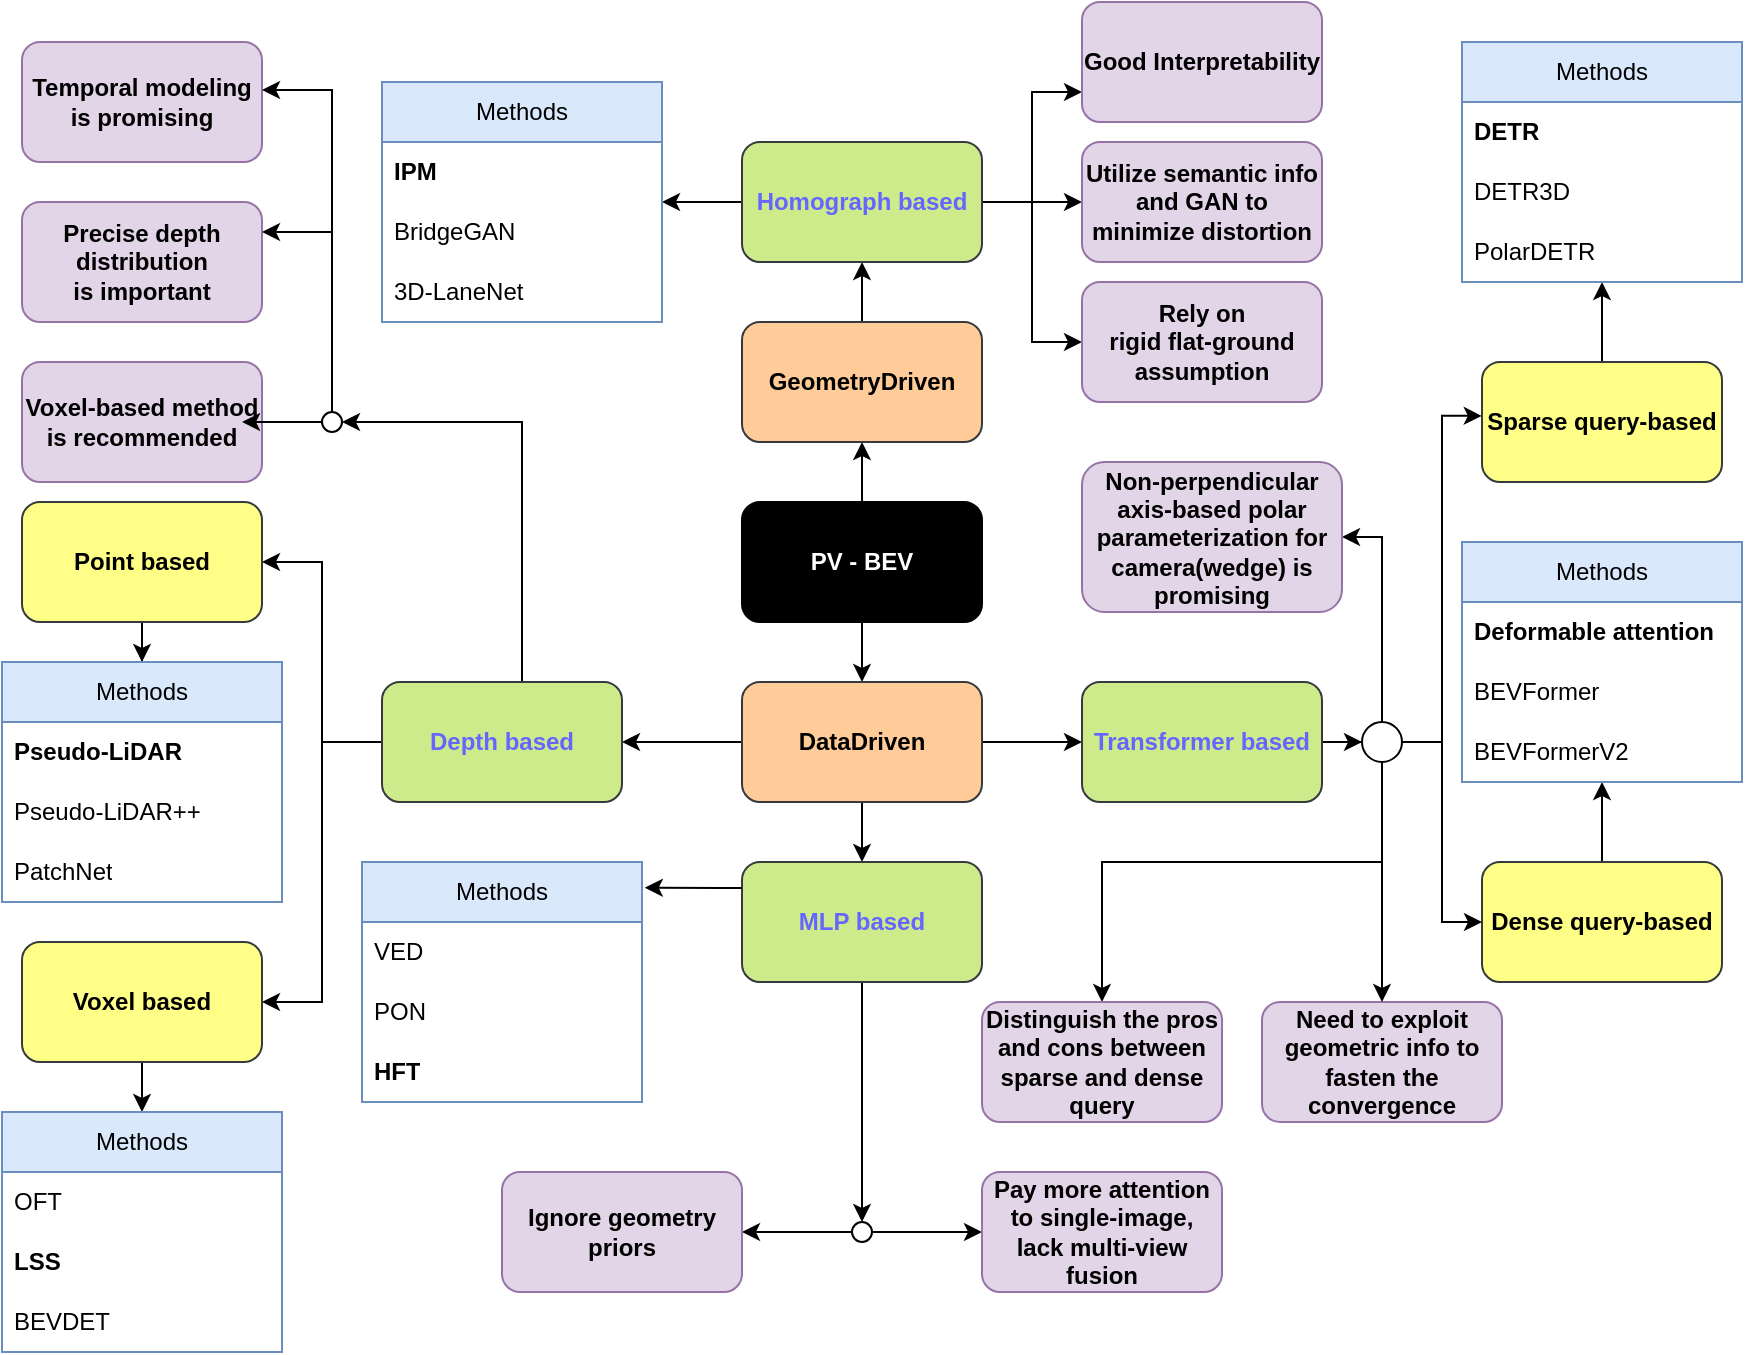 <mxfile version="24.7.5">
  <diagram name="第 1 页" id="2QriNIWdTIV_ohWtYcBS">
    <mxGraphModel dx="2336" dy="2057" grid="1" gridSize="10" guides="0" tooltips="1" connect="1" arrows="1" fold="1" page="1" pageScale="1" pageWidth="827" pageHeight="1169" math="1" shadow="0">
      <root>
        <mxCell id="0" />
        <mxCell id="1" parent="0" />
        <mxCell id="j473QakYxw4qAwJ6yS87-1" value="" style="edgeStyle=orthogonalEdgeStyle;rounded=0;orthogonalLoop=1;jettySize=auto;html=1;" parent="1" source="-4fo9mhIofs1G9srcdRc-1" target="-4fo9mhIofs1G9srcdRc-4" edge="1">
          <mxGeometry relative="1" as="geometry" />
        </mxCell>
        <mxCell id="j473QakYxw4qAwJ6yS87-3" value="" style="edgeStyle=orthogonalEdgeStyle;rounded=0;orthogonalLoop=1;jettySize=auto;html=1;" parent="1" source="-4fo9mhIofs1G9srcdRc-1" target="-4fo9mhIofs1G9srcdRc-5" edge="1">
          <mxGeometry relative="1" as="geometry" />
        </mxCell>
        <mxCell id="-4fo9mhIofs1G9srcdRc-1" value="&lt;b&gt;PV - BEV&lt;/b&gt;" style="rounded=1;whiteSpace=wrap;html=1;labelBackgroundColor=none;fillColor=#000000;fontColor=#FFFFFF;" parent="1" vertex="1">
          <mxGeometry x="310" y="220" width="120" height="60" as="geometry" />
        </mxCell>
        <mxCell id="j473QakYxw4qAwJ6yS87-2" value="" style="edgeStyle=orthogonalEdgeStyle;rounded=0;orthogonalLoop=1;jettySize=auto;html=1;" parent="1" source="-4fo9mhIofs1G9srcdRc-4" target="-4fo9mhIofs1G9srcdRc-6" edge="1">
          <mxGeometry relative="1" as="geometry" />
        </mxCell>
        <mxCell id="-4fo9mhIofs1G9srcdRc-4" value="&lt;b&gt;GeometryDriven&lt;/b&gt;" style="rounded=1;whiteSpace=wrap;html=1;labelBackgroundColor=none;fillColor=#ffcc99;strokeColor=#36393d;" parent="1" vertex="1">
          <mxGeometry x="310" y="130" width="120" height="60" as="geometry" />
        </mxCell>
        <mxCell id="j473QakYxw4qAwJ6yS87-18" style="edgeStyle=orthogonalEdgeStyle;rounded=0;orthogonalLoop=1;jettySize=auto;html=1;entryX=1;entryY=0.5;entryDx=0;entryDy=0;" parent="1" source="-4fo9mhIofs1G9srcdRc-5" target="j473QakYxw4qAwJ6yS87-4" edge="1">
          <mxGeometry relative="1" as="geometry" />
        </mxCell>
        <mxCell id="j473QakYxw4qAwJ6yS87-19" value="" style="edgeStyle=orthogonalEdgeStyle;rounded=0;orthogonalLoop=1;jettySize=auto;html=1;" parent="1" source="-4fo9mhIofs1G9srcdRc-5" target="j473QakYxw4qAwJ6yS87-5" edge="1">
          <mxGeometry relative="1" as="geometry" />
        </mxCell>
        <mxCell id="j473QakYxw4qAwJ6yS87-20" value="" style="edgeStyle=orthogonalEdgeStyle;rounded=0;orthogonalLoop=1;jettySize=auto;html=1;" parent="1" source="-4fo9mhIofs1G9srcdRc-5" target="j473QakYxw4qAwJ6yS87-6" edge="1">
          <mxGeometry relative="1" as="geometry" />
        </mxCell>
        <mxCell id="-4fo9mhIofs1G9srcdRc-5" value="&lt;b&gt;DataDriven&lt;/b&gt;" style="rounded=1;whiteSpace=wrap;html=1;labelBackgroundColor=none;fillColor=#ffcc99;strokeColor=#36393d;" parent="1" vertex="1">
          <mxGeometry x="310" y="310" width="120" height="60" as="geometry" />
        </mxCell>
        <mxCell id="j473QakYxw4qAwJ6yS87-12" style="edgeStyle=orthogonalEdgeStyle;rounded=0;orthogonalLoop=1;jettySize=auto;html=1;exitX=0;exitY=0.5;exitDx=0;exitDy=0;entryX=1;entryY=0.5;entryDx=0;entryDy=0;" parent="1" source="-4fo9mhIofs1G9srcdRc-6" target="j473QakYxw4qAwJ6yS87-8" edge="1">
          <mxGeometry relative="1" as="geometry" />
        </mxCell>
        <mxCell id="j473QakYxw4qAwJ6yS87-14" style="edgeStyle=orthogonalEdgeStyle;rounded=0;orthogonalLoop=1;jettySize=auto;html=1;entryX=0;entryY=0.75;entryDx=0;entryDy=0;" parent="1" source="-4fo9mhIofs1G9srcdRc-6" target="j473QakYxw4qAwJ6yS87-7" edge="1">
          <mxGeometry relative="1" as="geometry" />
        </mxCell>
        <mxCell id="j473QakYxw4qAwJ6yS87-15" style="edgeStyle=orthogonalEdgeStyle;rounded=0;orthogonalLoop=1;jettySize=auto;html=1;entryX=0;entryY=0.5;entryDx=0;entryDy=0;" parent="1" source="-4fo9mhIofs1G9srcdRc-6" target="j473QakYxw4qAwJ6yS87-13" edge="1">
          <mxGeometry relative="1" as="geometry" />
        </mxCell>
        <mxCell id="j473QakYxw4qAwJ6yS87-17" style="edgeStyle=orthogonalEdgeStyle;rounded=0;orthogonalLoop=1;jettySize=auto;html=1;entryX=0;entryY=0.5;entryDx=0;entryDy=0;" parent="1" source="-4fo9mhIofs1G9srcdRc-6" target="j473QakYxw4qAwJ6yS87-16" edge="1">
          <mxGeometry relative="1" as="geometry" />
        </mxCell>
        <mxCell id="-4fo9mhIofs1G9srcdRc-6" value="&lt;b&gt;&lt;font color=&quot;#6666ff&quot;&gt;Homograph based&lt;/font&gt;&lt;/b&gt;" style="rounded=1;whiteSpace=wrap;html=1;labelBackgroundColor=none;fillColor=#cdeb8b;strokeColor=#36393d;" parent="1" vertex="1">
          <mxGeometry x="310" y="40" width="120" height="60" as="geometry" />
        </mxCell>
        <mxCell id="j473QakYxw4qAwJ6yS87-28" style="edgeStyle=orthogonalEdgeStyle;rounded=0;orthogonalLoop=1;jettySize=auto;html=1;entryX=1;entryY=0.5;entryDx=0;entryDy=0;" parent="1" source="j473QakYxw4qAwJ6yS87-4" target="j473QakYxw4qAwJ6yS87-21" edge="1">
          <mxGeometry relative="1" as="geometry" />
        </mxCell>
        <mxCell id="j473QakYxw4qAwJ6yS87-29" style="edgeStyle=orthogonalEdgeStyle;rounded=0;orthogonalLoop=1;jettySize=auto;html=1;entryX=1;entryY=0.5;entryDx=0;entryDy=0;" parent="1" source="j473QakYxw4qAwJ6yS87-4" target="j473QakYxw4qAwJ6yS87-22" edge="1">
          <mxGeometry relative="1" as="geometry" />
        </mxCell>
        <mxCell id="OT7sX72vFW2Zn3wRpI4K-15" style="edgeStyle=orthogonalEdgeStyle;rounded=0;orthogonalLoop=1;jettySize=auto;html=1;entryX=1;entryY=0.5;entryDx=0;entryDy=0;" edge="1" parent="1" source="j473QakYxw4qAwJ6yS87-4" target="OT7sX72vFW2Zn3wRpI4K-14">
          <mxGeometry relative="1" as="geometry">
            <Array as="points">
              <mxPoint x="200" y="180" />
            </Array>
          </mxGeometry>
        </mxCell>
        <mxCell id="j473QakYxw4qAwJ6yS87-4" value="&lt;b&gt;&lt;font color=&quot;#6666ff&quot;&gt;Depth based&lt;/font&gt;&lt;/b&gt;" style="rounded=1;whiteSpace=wrap;html=1;labelBackgroundColor=none;fillColor=#cdeb8b;strokeColor=#36393d;" parent="1" vertex="1">
          <mxGeometry x="130" y="310" width="120" height="60" as="geometry" />
        </mxCell>
        <mxCell id="OT7sX72vFW2Zn3wRpI4K-27" style="edgeStyle=orthogonalEdgeStyle;rounded=0;orthogonalLoop=1;jettySize=auto;html=1;entryX=0.5;entryY=0;entryDx=0;entryDy=0;" edge="1" parent="1" source="j473QakYxw4qAwJ6yS87-5" target="OT7sX72vFW2Zn3wRpI4K-26">
          <mxGeometry relative="1" as="geometry" />
        </mxCell>
        <mxCell id="j473QakYxw4qAwJ6yS87-5" value="&lt;b&gt;&lt;font color=&quot;#6666ff&quot;&gt;MLP based&lt;/font&gt;&lt;/b&gt;" style="rounded=1;whiteSpace=wrap;html=1;labelBackgroundColor=none;fillColor=#cdeb8b;strokeColor=#36393d;" parent="1" vertex="1">
          <mxGeometry x="310" y="400" width="120" height="60" as="geometry" />
        </mxCell>
        <mxCell id="OT7sX72vFW2Zn3wRpI4K-62" style="edgeStyle=orthogonalEdgeStyle;rounded=0;orthogonalLoop=1;jettySize=auto;html=1;" edge="1" parent="1" source="j473QakYxw4qAwJ6yS87-6" target="OT7sX72vFW2Zn3wRpI4K-60">
          <mxGeometry relative="1" as="geometry" />
        </mxCell>
        <mxCell id="j473QakYxw4qAwJ6yS87-6" value="&lt;b&gt;&lt;font color=&quot;#6666ff&quot;&gt;Transformer based&lt;/font&gt;&lt;/b&gt;" style="rounded=1;whiteSpace=wrap;html=1;labelBackgroundColor=none;fillColor=#cdeb8b;strokeColor=#36393d;" parent="1" vertex="1">
          <mxGeometry x="480" y="310" width="120" height="60" as="geometry" />
        </mxCell>
        <mxCell id="j473QakYxw4qAwJ6yS87-7" value="&lt;b&gt;Good Interpretability&lt;/b&gt;" style="rounded=1;whiteSpace=wrap;html=1;labelBackgroundColor=none;fillColor=#e1d5e7;strokeColor=#9673a6;" parent="1" vertex="1">
          <mxGeometry x="480" y="-30" width="120" height="60" as="geometry" />
        </mxCell>
        <mxCell id="j473QakYxw4qAwJ6yS87-8" value="Methods" style="swimlane;fontStyle=0;childLayout=stackLayout;horizontal=1;startSize=30;horizontalStack=0;resizeParent=1;resizeParentMax=0;resizeLast=0;collapsible=1;marginBottom=0;whiteSpace=wrap;html=1;fillColor=#dae8fc;strokeColor=#6c8ebf;" parent="1" vertex="1">
          <mxGeometry x="130" y="10" width="140" height="120" as="geometry" />
        </mxCell>
        <mxCell id="j473QakYxw4qAwJ6yS87-9" value="IPM" style="text;strokeColor=none;fillColor=none;align=left;verticalAlign=middle;spacingLeft=4;spacingRight=4;overflow=hidden;points=[[0,0.5],[1,0.5]];portConstraint=eastwest;rotatable=0;whiteSpace=wrap;html=1;fontStyle=1" parent="j473QakYxw4qAwJ6yS87-8" vertex="1">
          <mxGeometry y="30" width="140" height="30" as="geometry" />
        </mxCell>
        <mxCell id="j473QakYxw4qAwJ6yS87-10" value="BridgeGAN" style="text;strokeColor=none;fillColor=none;align=left;verticalAlign=middle;spacingLeft=4;spacingRight=4;overflow=hidden;points=[[0,0.5],[1,0.5]];portConstraint=eastwest;rotatable=0;whiteSpace=wrap;html=1;" parent="j473QakYxw4qAwJ6yS87-8" vertex="1">
          <mxGeometry y="60" width="140" height="30" as="geometry" />
        </mxCell>
        <mxCell id="j473QakYxw4qAwJ6yS87-11" value="3D-LaneNet" style="text;strokeColor=none;fillColor=none;align=left;verticalAlign=middle;spacingLeft=4;spacingRight=4;overflow=hidden;points=[[0,0.5],[1,0.5]];portConstraint=eastwest;rotatable=0;whiteSpace=wrap;html=1;" parent="j473QakYxw4qAwJ6yS87-8" vertex="1">
          <mxGeometry y="90" width="140" height="30" as="geometry" />
        </mxCell>
        <mxCell id="j473QakYxw4qAwJ6yS87-13" value="&lt;b&gt;Rely on &lt;br&gt;rigid flat-ground&lt;br&gt;assumption&lt;/b&gt;" style="rounded=1;whiteSpace=wrap;html=1;labelBackgroundColor=none;fillColor=#e1d5e7;strokeColor=#9673a6;" parent="1" vertex="1">
          <mxGeometry x="480" y="110" width="120" height="60" as="geometry" />
        </mxCell>
        <mxCell id="j473QakYxw4qAwJ6yS87-16" value="&lt;b&gt;Utilize semantic info and GAN to minimize distortion&lt;/b&gt;" style="rounded=1;whiteSpace=wrap;html=1;labelBackgroundColor=none;fillColor=#e1d5e7;strokeColor=#9673a6;" parent="1" vertex="1">
          <mxGeometry x="480" y="40" width="120" height="60" as="geometry" />
        </mxCell>
        <mxCell id="OT7sX72vFW2Zn3wRpI4K-74" style="edgeStyle=orthogonalEdgeStyle;rounded=0;orthogonalLoop=1;jettySize=auto;html=1;entryX=0.5;entryY=0;entryDx=0;entryDy=0;" edge="1" parent="1" source="j473QakYxw4qAwJ6yS87-21" target="j473QakYxw4qAwJ6yS87-23">
          <mxGeometry relative="1" as="geometry" />
        </mxCell>
        <mxCell id="j473QakYxw4qAwJ6yS87-21" value="Point based" style="rounded=1;whiteSpace=wrap;html=1;fillColor=#ffff88;strokeColor=#36393d;fontStyle=1" parent="1" vertex="1">
          <mxGeometry x="-50" y="220" width="120" height="60" as="geometry" />
        </mxCell>
        <mxCell id="OT7sX72vFW2Zn3wRpI4K-72" style="edgeStyle=orthogonalEdgeStyle;rounded=0;orthogonalLoop=1;jettySize=auto;html=1;entryX=0.5;entryY=0;entryDx=0;entryDy=0;" edge="1" parent="1" source="j473QakYxw4qAwJ6yS87-22" target="OT7sX72vFW2Zn3wRpI4K-3">
          <mxGeometry relative="1" as="geometry" />
        </mxCell>
        <mxCell id="j473QakYxw4qAwJ6yS87-22" value="Voxel based" style="rounded=1;whiteSpace=wrap;html=1;fillColor=#ffff88;strokeColor=#36393d;fontStyle=1" parent="1" vertex="1">
          <mxGeometry x="-50" y="440" width="120" height="60" as="geometry" />
        </mxCell>
        <mxCell id="j473QakYxw4qAwJ6yS87-23" value="Methods" style="swimlane;fontStyle=0;childLayout=stackLayout;horizontal=1;startSize=30;horizontalStack=0;resizeParent=1;resizeParentMax=0;resizeLast=0;collapsible=1;marginBottom=0;whiteSpace=wrap;html=1;fillColor=#dae8fc;strokeColor=#6c8ebf;" parent="1" vertex="1">
          <mxGeometry x="-60" y="300" width="140" height="120" as="geometry" />
        </mxCell>
        <mxCell id="j473QakYxw4qAwJ6yS87-24" value="Pseudo-LiDAR" style="text;strokeColor=none;fillColor=none;align=left;verticalAlign=middle;spacingLeft=4;spacingRight=4;overflow=hidden;points=[[0,0.5],[1,0.5]];portConstraint=eastwest;rotatable=0;whiteSpace=wrap;html=1;fontStyle=1" parent="j473QakYxw4qAwJ6yS87-23" vertex="1">
          <mxGeometry y="30" width="140" height="30" as="geometry" />
        </mxCell>
        <mxCell id="j473QakYxw4qAwJ6yS87-25" value="Pseudo-LiDAR++" style="text;strokeColor=none;fillColor=none;align=left;verticalAlign=middle;spacingLeft=4;spacingRight=4;overflow=hidden;points=[[0,0.5],[1,0.5]];portConstraint=eastwest;rotatable=0;whiteSpace=wrap;html=1;" parent="j473QakYxw4qAwJ6yS87-23" vertex="1">
          <mxGeometry y="60" width="140" height="30" as="geometry" />
        </mxCell>
        <mxCell id="j473QakYxw4qAwJ6yS87-26" value="PatchNet" style="text;strokeColor=none;fillColor=none;align=left;verticalAlign=middle;spacingLeft=4;spacingRight=4;overflow=hidden;points=[[0,0.5],[1,0.5]];portConstraint=eastwest;rotatable=0;whiteSpace=wrap;html=1;" parent="j473QakYxw4qAwJ6yS87-23" vertex="1">
          <mxGeometry y="90" width="140" height="30" as="geometry" />
        </mxCell>
        <mxCell id="OT7sX72vFW2Zn3wRpI4K-3" value="Methods" style="swimlane;fontStyle=0;childLayout=stackLayout;horizontal=1;startSize=30;horizontalStack=0;resizeParent=1;resizeParentMax=0;resizeLast=0;collapsible=1;marginBottom=0;whiteSpace=wrap;html=1;fillColor=#dae8fc;strokeColor=#6c8ebf;" vertex="1" parent="1">
          <mxGeometry x="-60" y="525" width="140" height="120" as="geometry" />
        </mxCell>
        <mxCell id="OT7sX72vFW2Zn3wRpI4K-4" value="OFT" style="text;strokeColor=none;fillColor=none;align=left;verticalAlign=middle;spacingLeft=4;spacingRight=4;overflow=hidden;points=[[0,0.5],[1,0.5]];portConstraint=eastwest;rotatable=0;whiteSpace=wrap;html=1;fontStyle=0" vertex="1" parent="OT7sX72vFW2Zn3wRpI4K-3">
          <mxGeometry y="30" width="140" height="30" as="geometry" />
        </mxCell>
        <mxCell id="OT7sX72vFW2Zn3wRpI4K-5" value="LSS" style="text;strokeColor=none;fillColor=none;align=left;verticalAlign=middle;spacingLeft=4;spacingRight=4;overflow=hidden;points=[[0,0.5],[1,0.5]];portConstraint=eastwest;rotatable=0;whiteSpace=wrap;html=1;fontStyle=1" vertex="1" parent="OT7sX72vFW2Zn3wRpI4K-3">
          <mxGeometry y="60" width="140" height="30" as="geometry" />
        </mxCell>
        <mxCell id="OT7sX72vFW2Zn3wRpI4K-6" value="BEVDET" style="text;strokeColor=none;fillColor=none;align=left;verticalAlign=middle;spacingLeft=4;spacingRight=4;overflow=hidden;points=[[0,0.5],[1,0.5]];portConstraint=eastwest;rotatable=0;whiteSpace=wrap;html=1;" vertex="1" parent="OT7sX72vFW2Zn3wRpI4K-3">
          <mxGeometry y="90" width="140" height="30" as="geometry" />
        </mxCell>
        <mxCell id="OT7sX72vFW2Zn3wRpI4K-8" value="&lt;b&gt;Voxel-based method is recommended&lt;/b&gt;" style="rounded=1;whiteSpace=wrap;html=1;labelBackgroundColor=none;fillColor=#e1d5e7;strokeColor=#9673a6;" vertex="1" parent="1">
          <mxGeometry x="-50" y="150" width="120" height="60" as="geometry" />
        </mxCell>
        <mxCell id="OT7sX72vFW2Zn3wRpI4K-11" value="&lt;b&gt;Precise depth distribution&lt;br&gt;is important&lt;/b&gt;" style="rounded=1;whiteSpace=wrap;html=1;labelBackgroundColor=none;fillColor=#e1d5e7;strokeColor=#9673a6;" vertex="1" parent="1">
          <mxGeometry x="-50" y="70" width="120" height="60" as="geometry" />
        </mxCell>
        <mxCell id="OT7sX72vFW2Zn3wRpI4K-12" value="&lt;b&gt;Temporal modeling&lt;br&gt;is promising&lt;/b&gt;" style="rounded=1;whiteSpace=wrap;html=1;labelBackgroundColor=none;fillColor=#e1d5e7;strokeColor=#9673a6;" vertex="1" parent="1">
          <mxGeometry x="-50" y="-10" width="120" height="60" as="geometry" />
        </mxCell>
        <mxCell id="OT7sX72vFW2Zn3wRpI4K-17" style="edgeStyle=orthogonalEdgeStyle;rounded=0;orthogonalLoop=1;jettySize=auto;html=1;entryX=1;entryY=0.25;entryDx=0;entryDy=0;" edge="1" parent="1" source="OT7sX72vFW2Zn3wRpI4K-14" target="OT7sX72vFW2Zn3wRpI4K-11">
          <mxGeometry relative="1" as="geometry">
            <Array as="points">
              <mxPoint x="105" y="85" />
            </Array>
          </mxGeometry>
        </mxCell>
        <mxCell id="OT7sX72vFW2Zn3wRpI4K-14" value="" style="ellipse;whiteSpace=wrap;html=1;aspect=fixed;" vertex="1" parent="1">
          <mxGeometry x="100" y="175" width="10" height="10" as="geometry" />
        </mxCell>
        <mxCell id="OT7sX72vFW2Zn3wRpI4K-16" style="edgeStyle=orthogonalEdgeStyle;rounded=0;orthogonalLoop=1;jettySize=auto;html=1;entryX=0.917;entryY=0.5;entryDx=0;entryDy=0;entryPerimeter=0;" edge="1" parent="1" source="OT7sX72vFW2Zn3wRpI4K-14" target="OT7sX72vFW2Zn3wRpI4K-8">
          <mxGeometry relative="1" as="geometry" />
        </mxCell>
        <mxCell id="OT7sX72vFW2Zn3wRpI4K-18" style="edgeStyle=orthogonalEdgeStyle;rounded=0;orthogonalLoop=1;jettySize=auto;html=1;entryX=1;entryY=0.4;entryDx=0;entryDy=0;entryPerimeter=0;" edge="1" parent="1" source="OT7sX72vFW2Zn3wRpI4K-14" target="OT7sX72vFW2Zn3wRpI4K-12">
          <mxGeometry relative="1" as="geometry">
            <Array as="points">
              <mxPoint x="105" y="14" />
            </Array>
          </mxGeometry>
        </mxCell>
        <mxCell id="OT7sX72vFW2Zn3wRpI4K-19" value="Methods" style="swimlane;fontStyle=0;childLayout=stackLayout;horizontal=1;startSize=30;horizontalStack=0;resizeParent=1;resizeParentMax=0;resizeLast=0;collapsible=1;marginBottom=0;whiteSpace=wrap;html=1;fillColor=#dae8fc;strokeColor=#6c8ebf;" vertex="1" parent="1">
          <mxGeometry x="120" y="400" width="140" height="120" as="geometry" />
        </mxCell>
        <mxCell id="OT7sX72vFW2Zn3wRpI4K-20" value="&lt;span style=&quot;font-weight: normal;&quot;&gt;VED&lt;/span&gt;" style="text;strokeColor=none;fillColor=none;align=left;verticalAlign=middle;spacingLeft=4;spacingRight=4;overflow=hidden;points=[[0,0.5],[1,0.5]];portConstraint=eastwest;rotatable=0;whiteSpace=wrap;html=1;fontStyle=1" vertex="1" parent="OT7sX72vFW2Zn3wRpI4K-19">
          <mxGeometry y="30" width="140" height="30" as="geometry" />
        </mxCell>
        <mxCell id="OT7sX72vFW2Zn3wRpI4K-21" value="PON" style="text;strokeColor=none;fillColor=none;align=left;verticalAlign=middle;spacingLeft=4;spacingRight=4;overflow=hidden;points=[[0,0.5],[1,0.5]];portConstraint=eastwest;rotatable=0;whiteSpace=wrap;html=1;" vertex="1" parent="OT7sX72vFW2Zn3wRpI4K-19">
          <mxGeometry y="60" width="140" height="30" as="geometry" />
        </mxCell>
        <mxCell id="OT7sX72vFW2Zn3wRpI4K-22" value="&lt;b&gt;HFT&lt;/b&gt;" style="text;strokeColor=none;fillColor=none;align=left;verticalAlign=middle;spacingLeft=4;spacingRight=4;overflow=hidden;points=[[0,0.5],[1,0.5]];portConstraint=eastwest;rotatable=0;whiteSpace=wrap;html=1;" vertex="1" parent="OT7sX72vFW2Zn3wRpI4K-19">
          <mxGeometry y="90" width="140" height="30" as="geometry" />
        </mxCell>
        <mxCell id="OT7sX72vFW2Zn3wRpI4K-25" style="edgeStyle=orthogonalEdgeStyle;rounded=0;orthogonalLoop=1;jettySize=auto;html=1;entryX=1.01;entryY=0.107;entryDx=0;entryDy=0;entryPerimeter=0;" edge="1" parent="1" source="j473QakYxw4qAwJ6yS87-5" target="OT7sX72vFW2Zn3wRpI4K-19">
          <mxGeometry relative="1" as="geometry">
            <Array as="points">
              <mxPoint x="300" y="413" />
              <mxPoint x="300" y="413" />
            </Array>
          </mxGeometry>
        </mxCell>
        <mxCell id="OT7sX72vFW2Zn3wRpI4K-29" style="edgeStyle=orthogonalEdgeStyle;rounded=0;orthogonalLoop=1;jettySize=auto;html=1;entryX=1;entryY=0.5;entryDx=0;entryDy=0;" edge="1" parent="1" source="OT7sX72vFW2Zn3wRpI4K-26" target="OT7sX72vFW2Zn3wRpI4K-28">
          <mxGeometry relative="1" as="geometry" />
        </mxCell>
        <mxCell id="OT7sX72vFW2Zn3wRpI4K-32" style="edgeStyle=orthogonalEdgeStyle;rounded=0;orthogonalLoop=1;jettySize=auto;html=1;entryX=0;entryY=0.5;entryDx=0;entryDy=0;" edge="1" parent="1" source="OT7sX72vFW2Zn3wRpI4K-26" target="OT7sX72vFW2Zn3wRpI4K-30">
          <mxGeometry relative="1" as="geometry" />
        </mxCell>
        <mxCell id="OT7sX72vFW2Zn3wRpI4K-26" value="" style="ellipse;whiteSpace=wrap;html=1;aspect=fixed;" vertex="1" parent="1">
          <mxGeometry x="365" y="580" width="10" height="10" as="geometry" />
        </mxCell>
        <mxCell id="OT7sX72vFW2Zn3wRpI4K-28" value="&lt;b&gt;Ignore geometry priors&lt;/b&gt;" style="rounded=1;whiteSpace=wrap;html=1;labelBackgroundColor=none;fillColor=#e1d5e7;strokeColor=#9673a6;" vertex="1" parent="1">
          <mxGeometry x="190" y="555" width="120" height="60" as="geometry" />
        </mxCell>
        <mxCell id="OT7sX72vFW2Zn3wRpI4K-30" value="&lt;b&gt;Pay more attention to single-image,&lt;br&gt;lack multi-view fusion&lt;/b&gt;" style="rounded=1;whiteSpace=wrap;html=1;labelBackgroundColor=none;fillColor=#e1d5e7;strokeColor=#9673a6;" vertex="1" parent="1">
          <mxGeometry x="430" y="555" width="120" height="60" as="geometry" />
        </mxCell>
        <mxCell id="OT7sX72vFW2Zn3wRpI4K-76" style="edgeStyle=orthogonalEdgeStyle;rounded=0;orthogonalLoop=1;jettySize=auto;html=1;entryX=0.5;entryY=1;entryDx=0;entryDy=0;" edge="1" parent="1" source="OT7sX72vFW2Zn3wRpI4K-33" target="OT7sX72vFW2Zn3wRpI4K-39">
          <mxGeometry relative="1" as="geometry" />
        </mxCell>
        <mxCell id="OT7sX72vFW2Zn3wRpI4K-33" value="Sparse query-based" style="rounded=1;whiteSpace=wrap;html=1;fillColor=#ffff88;strokeColor=#36393d;fontStyle=1" vertex="1" parent="1">
          <mxGeometry x="680" y="150" width="120" height="60" as="geometry" />
        </mxCell>
        <mxCell id="OT7sX72vFW2Zn3wRpI4K-77" style="edgeStyle=orthogonalEdgeStyle;rounded=0;orthogonalLoop=1;jettySize=auto;html=1;entryX=0.5;entryY=1;entryDx=0;entryDy=0;" edge="1" parent="1" source="OT7sX72vFW2Zn3wRpI4K-35" target="OT7sX72vFW2Zn3wRpI4K-50">
          <mxGeometry relative="1" as="geometry" />
        </mxCell>
        <mxCell id="OT7sX72vFW2Zn3wRpI4K-35" value="Dense query-based" style="rounded=1;whiteSpace=wrap;html=1;fillColor=#ffff88;strokeColor=#36393d;fontStyle=1" vertex="1" parent="1">
          <mxGeometry x="680" y="400" width="120" height="60" as="geometry" />
        </mxCell>
        <mxCell id="OT7sX72vFW2Zn3wRpI4K-39" value="Methods" style="swimlane;fontStyle=0;childLayout=stackLayout;horizontal=1;startSize=30;horizontalStack=0;resizeParent=1;resizeParentMax=0;resizeLast=0;collapsible=1;marginBottom=0;whiteSpace=wrap;html=1;fillColor=#dae8fc;strokeColor=#6c8ebf;" vertex="1" parent="1">
          <mxGeometry x="670" y="-10" width="140" height="120" as="geometry" />
        </mxCell>
        <mxCell id="OT7sX72vFW2Zn3wRpI4K-40" value="&lt;span style=&quot;&quot;&gt;&lt;b&gt;DETR&lt;/b&gt;&lt;/span&gt;" style="text;strokeColor=none;fillColor=none;align=left;verticalAlign=middle;spacingLeft=4;spacingRight=4;overflow=hidden;points=[[0,0.5],[1,0.5]];portConstraint=eastwest;rotatable=0;whiteSpace=wrap;html=1;fontStyle=0" vertex="1" parent="OT7sX72vFW2Zn3wRpI4K-39">
          <mxGeometry y="30" width="140" height="30" as="geometry" />
        </mxCell>
        <mxCell id="OT7sX72vFW2Zn3wRpI4K-41" value="DETR3D" style="text;strokeColor=none;fillColor=none;align=left;verticalAlign=middle;spacingLeft=4;spacingRight=4;overflow=hidden;points=[[0,0.5],[1,0.5]];portConstraint=eastwest;rotatable=0;whiteSpace=wrap;html=1;" vertex="1" parent="OT7sX72vFW2Zn3wRpI4K-39">
          <mxGeometry y="60" width="140" height="30" as="geometry" />
        </mxCell>
        <mxCell id="OT7sX72vFW2Zn3wRpI4K-42" value="PolarDETR" style="text;strokeColor=none;fillColor=none;align=left;verticalAlign=middle;spacingLeft=4;spacingRight=4;overflow=hidden;points=[[0,0.5],[1,0.5]];portConstraint=eastwest;rotatable=0;whiteSpace=wrap;html=1;" vertex="1" parent="OT7sX72vFW2Zn3wRpI4K-39">
          <mxGeometry y="90" width="140" height="30" as="geometry" />
        </mxCell>
        <mxCell id="OT7sX72vFW2Zn3wRpI4K-50" value="Methods" style="swimlane;fontStyle=0;childLayout=stackLayout;horizontal=1;startSize=30;horizontalStack=0;resizeParent=1;resizeParentMax=0;resizeLast=0;collapsible=1;marginBottom=0;whiteSpace=wrap;html=1;fillColor=#dae8fc;strokeColor=#6c8ebf;" vertex="1" parent="1">
          <mxGeometry x="670" y="240" width="140" height="120" as="geometry" />
        </mxCell>
        <mxCell id="OT7sX72vFW2Zn3wRpI4K-51" value="&lt;b&gt;Deformable attention&lt;/b&gt;" style="text;strokeColor=none;fillColor=none;align=left;verticalAlign=middle;spacingLeft=4;spacingRight=4;overflow=hidden;points=[[0,0.5],[1,0.5]];portConstraint=eastwest;rotatable=0;whiteSpace=wrap;html=1;fontStyle=0" vertex="1" parent="OT7sX72vFW2Zn3wRpI4K-50">
          <mxGeometry y="30" width="140" height="30" as="geometry" />
        </mxCell>
        <mxCell id="OT7sX72vFW2Zn3wRpI4K-52" value="BEVFormer" style="text;strokeColor=none;fillColor=none;align=left;verticalAlign=middle;spacingLeft=4;spacingRight=4;overflow=hidden;points=[[0,0.5],[1,0.5]];portConstraint=eastwest;rotatable=0;whiteSpace=wrap;html=1;" vertex="1" parent="OT7sX72vFW2Zn3wRpI4K-50">
          <mxGeometry y="60" width="140" height="30" as="geometry" />
        </mxCell>
        <mxCell id="OT7sX72vFW2Zn3wRpI4K-53" value="BEVFormerV2" style="text;strokeColor=none;fillColor=none;align=left;verticalAlign=middle;spacingLeft=4;spacingRight=4;overflow=hidden;points=[[0,0.5],[1,0.5]];portConstraint=eastwest;rotatable=0;whiteSpace=wrap;html=1;" vertex="1" parent="OT7sX72vFW2Zn3wRpI4K-50">
          <mxGeometry y="90" width="140" height="30" as="geometry" />
        </mxCell>
        <mxCell id="OT7sX72vFW2Zn3wRpI4K-57" value="&lt;b&gt;Need to exploit geometric info to fasten the convergence&lt;/b&gt;" style="rounded=1;whiteSpace=wrap;html=1;labelBackgroundColor=none;fillColor=#e1d5e7;strokeColor=#9673a6;" vertex="1" parent="1">
          <mxGeometry x="570" y="470" width="120" height="60" as="geometry" />
        </mxCell>
        <mxCell id="OT7sX72vFW2Zn3wRpI4K-64" style="edgeStyle=orthogonalEdgeStyle;rounded=0;orthogonalLoop=1;jettySize=auto;html=1;entryX=0;entryY=0.5;entryDx=0;entryDy=0;" edge="1" parent="1" source="OT7sX72vFW2Zn3wRpI4K-60" target="OT7sX72vFW2Zn3wRpI4K-35">
          <mxGeometry relative="1" as="geometry" />
        </mxCell>
        <mxCell id="OT7sX72vFW2Zn3wRpI4K-65" style="edgeStyle=orthogonalEdgeStyle;rounded=0;orthogonalLoop=1;jettySize=auto;html=1;entryX=0.5;entryY=0;entryDx=0;entryDy=0;" edge="1" parent="1" source="OT7sX72vFW2Zn3wRpI4K-60" target="OT7sX72vFW2Zn3wRpI4K-57">
          <mxGeometry relative="1" as="geometry" />
        </mxCell>
        <mxCell id="OT7sX72vFW2Zn3wRpI4K-67" style="edgeStyle=orthogonalEdgeStyle;rounded=0;orthogonalLoop=1;jettySize=auto;html=1;entryX=0.5;entryY=0;entryDx=0;entryDy=0;" edge="1" parent="1" source="OT7sX72vFW2Zn3wRpI4K-60" target="OT7sX72vFW2Zn3wRpI4K-66">
          <mxGeometry relative="1" as="geometry">
            <Array as="points">
              <mxPoint x="630" y="400" />
              <mxPoint x="490" y="400" />
            </Array>
          </mxGeometry>
        </mxCell>
        <mxCell id="OT7sX72vFW2Zn3wRpI4K-70" style="edgeStyle=orthogonalEdgeStyle;rounded=0;orthogonalLoop=1;jettySize=auto;html=1;entryX=1;entryY=0.5;entryDx=0;entryDy=0;" edge="1" parent="1" source="OT7sX72vFW2Zn3wRpI4K-60" target="OT7sX72vFW2Zn3wRpI4K-68">
          <mxGeometry relative="1" as="geometry">
            <Array as="points">
              <mxPoint x="630" y="238" />
            </Array>
          </mxGeometry>
        </mxCell>
        <mxCell id="OT7sX72vFW2Zn3wRpI4K-60" value="" style="ellipse;whiteSpace=wrap;html=1;aspect=fixed;" vertex="1" parent="1">
          <mxGeometry x="620" y="330" width="20" height="20" as="geometry" />
        </mxCell>
        <mxCell id="OT7sX72vFW2Zn3wRpI4K-63" style="edgeStyle=orthogonalEdgeStyle;rounded=0;orthogonalLoop=1;jettySize=auto;html=1;entryX=-0.001;entryY=0.449;entryDx=0;entryDy=0;entryPerimeter=0;" edge="1" parent="1" source="OT7sX72vFW2Zn3wRpI4K-60" target="OT7sX72vFW2Zn3wRpI4K-33">
          <mxGeometry relative="1" as="geometry" />
        </mxCell>
        <mxCell id="OT7sX72vFW2Zn3wRpI4K-66" value="&lt;b&gt;Distinguish the pros and cons between sparse and dense query&lt;/b&gt;" style="rounded=1;whiteSpace=wrap;html=1;labelBackgroundColor=none;fillColor=#e1d5e7;strokeColor=#9673a6;" vertex="1" parent="1">
          <mxGeometry x="430" y="470" width="120" height="60" as="geometry" />
        </mxCell>
        <mxCell id="OT7sX72vFW2Zn3wRpI4K-68" value="&lt;b&gt;Non-perpendicular axis-based polar parameterization for camera(wedge) is promising&lt;/b&gt;" style="rounded=1;whiteSpace=wrap;html=1;labelBackgroundColor=none;fillColor=#e1d5e7;strokeColor=#9673a6;" vertex="1" parent="1">
          <mxGeometry x="480" y="200" width="130" height="75" as="geometry" />
        </mxCell>
      </root>
    </mxGraphModel>
  </diagram>
</mxfile>
